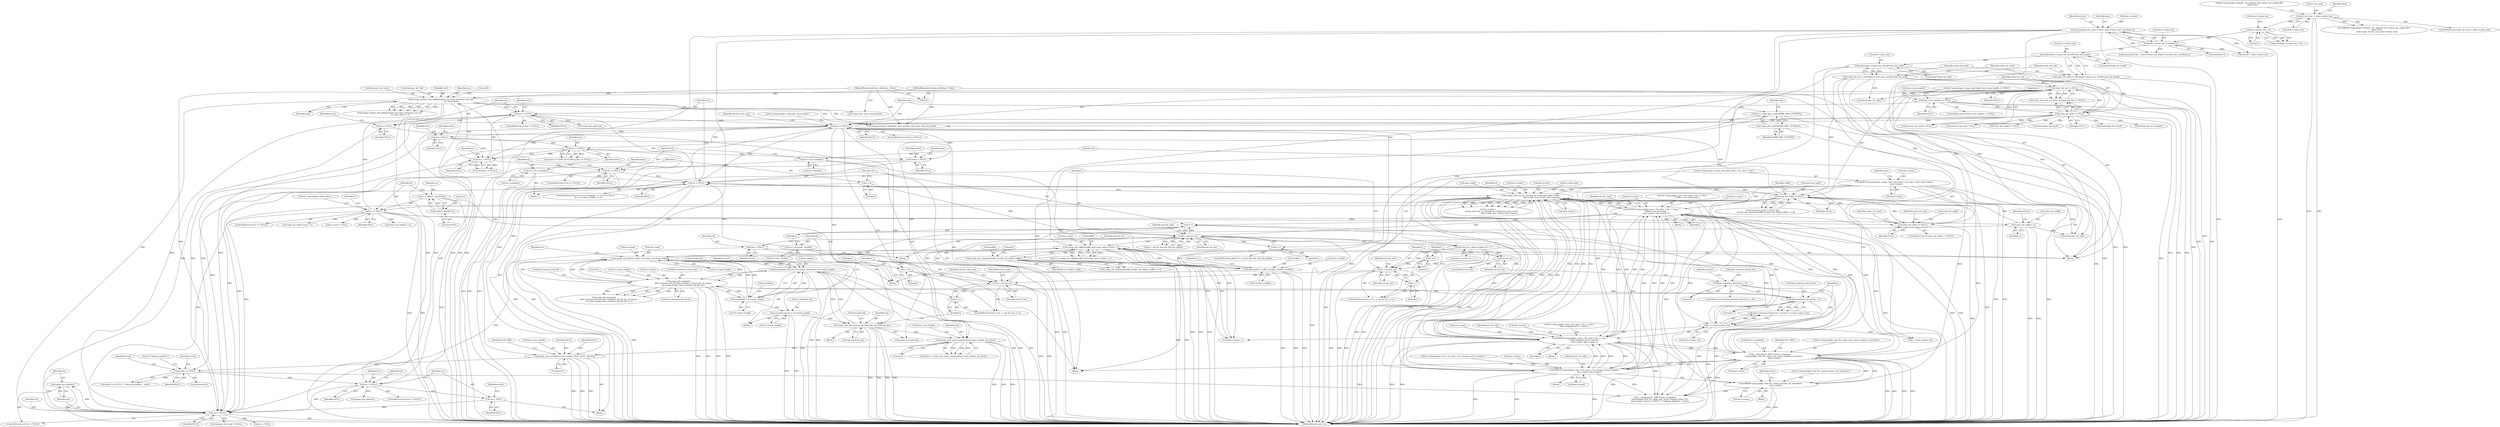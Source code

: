 digraph "0_collectd_d16c24542b2f96a194d43a73c2e5778822b9cb47@API" {
"1000804" [label="(Call,snmp_free_pdu(res))"];
"1000801" [label="(Call,res != NULL)"];
"1000582" [label="(Call,csnmp_instance_list_add(&instance_list_head, &instance_list_tail,\n                                    res, host, data))"];
"1000450" [label="(Call,res != NULL)"];
"1000396" [label="(Call,res == NULL)"];
"1000379" [label="(Call,res = NULL)"];
"1000322" [label="(Call,req == NULL)"];
"1000317" [label="(Call,req = snmp_pdu_create(SNMP_MSG_GETNEXT))"];
"1000319" [label="(Call,snmp_pdu_create(SNMP_MSG_GETNEXT))"];
"1000651" [label="(Call,value_list_tail[i] != NULL)"];
"1000289" [label="(Call,value_list_tail == NULL)"];
"1000275" [label="(Call,value_list_tail = calloc(data->values_len, sizeof(*value_list_tail)))"];
"1000277" [label="(Call,calloc(data->values_len, sizeof(*value_list_tail)))"];
"1000268" [label="(Call,calloc(data->values_len, sizeof(*value_list_head)))"];
"1000219" [label="(Call,data->values_len * sizeof(oid_t))"];
"1000209" [label="(Call,data->values_len > 0)"];
"1000186" [label="(Call,ds->ds_num != data->values_len)"];
"1000286" [label="(Call,value_list_head == NULL)"];
"1000266" [label="(Call,value_list_head = calloc(data->values_len, sizeof(*value_list_head)))"];
"1000156" [label="(Call,host->sess_handle == NULL)"];
"1000762" [label="(Call,value_list_tail[i] = vt)"];
"1000691" [label="(Call,vt == NULL)"];
"1000683" [label="(Call,vt = calloc(1, sizeof(*vt)))"];
"1000685" [label="(Call,calloc(1, sizeof(*vt)))"];
"1000488" [label="(Call,vb != NULL)"];
"1000492" [label="(Call,vb = vb->next_variable)"];
"1000480" [label="(Call,vb = res->variables)"];
"1000469" [label="(Call,vb == NULL)"];
"1000463" [label="(Call,vb = res->variables)"];
"1000744" [label="(Call,value_list_tail[i] == NULL)"];
"1000792" [label="(Call,res != NULL)"];
"1000121" [label="(MethodParameterIn,host_definition_t *host)"];
"1000122" [label="(MethodParameterIn,data_definition_t *data)"];
"1000126" [label="(Call,*res = NULL)"];
"1000434" [label="(Call,res = NULL)"];
"1000429" [label="(Call,res != NULL)"];
"1000423" [label="(Call,errstr == NULL)"];
"1000401" [label="(Call,*errstr = NULL)"];
"1000404" [label="(Call,snmp_sess_error(host->sess_handle, NULL, NULL, &errstr))"];
"1000384" [label="(Call,snmp_sess_synch_response(host->sess_handle, req, &res))"];
"1000354" [label="(Call,snmp_add_null_var(req, oid_list[i].oid, oid_list[i].oid_len))"];
"1000767" [label="(Call,memcpy(oid_list[i].oid, vb->name, sizeof(oid) * vb->name_length))"];
"1000608" [label="(Call,csnmp_oid_init(&vb_name, vb->name, vb->name_length))"];
"1000619" [label="(Call,csnmp_oid_suffix(&suffix, &vb_name, data->values + i))"];
"1000657" [label="(Call,csnmp_oid_compare(&suffix, &value_list_tail[i]->suffix))"];
"1000727" [label="(Call,memcpy(&vt->suffix, &suffix, sizeof(vt->suffix)))"];
"1000214" [label="(Call,memcpy(oid_list, data->values, data->values_len * sizeof(oid_t)))"];
"1000502" [label="(Call,i < oid_list_len)"];
"1000485" [label="(Call,i = 0)"];
"1000497" [label="(Call,i++)"];
"1000668" [label="(Call,DEBUG(\"snmp plugin: host = %s; data = %s; i = %zu; \"\n                \"Suffix is not increasing.\",\n                host->name, data->name, i))"];
"1000453" [label="(Call,c_release(LOG_INFO, &host->complaint,\n              \"snmp plugin: host %s: snmp_sess_synch_response successful.\",\n              host->name))"];
"1000566" [label="(Call,DEBUG(\"snmp plugin: host = %s; data = %s; Instance left its subtree.\",\n                host->name, data->name))"];
"1000706" [label="(Call,csnmp_value_list_to_value(vb, ds->ds[i].type, data->scale,\n                                      data->shift, host->name, data->name))"];
"1000634" [label="(Call,DEBUG(\"snmp plugin: host = %s; data = %s; i = %zu; \"\n                \"Value probably left its subtree.\",\n                host->name, data->name, i))"];
"1000147" [label="(Call,DEBUG(\"snmp plugin: csnmp_read_table (host = %s, data = %s)\", host->name,\n        data->name))"];
"1000522" [label="(Call,i == data->values_len)"];
"1000592" [label="(Call,ERROR(\"snmp plugin: host %s: csnmp_instance_list_add failed.\",\n                host->name))"];
"1000509" [label="(Call,i++)"];
"1000340" [label="(Call,i < oid_list_len)"];
"1000343" [label="(Call,i++)"];
"1000337" [label="(Call,i = 0)"];
"1000256" [label="(Call,i < oid_list_len)"];
"1000259" [label="(Call,i++)"];
"1000253" [label="(Call,i = 0)"];
"1000250" [label="(Call,oid_list_len--)"];
"1000132" [label="(Call,oid_list_len = data->values_len + 1)"];
"1000536" [label="(Call,snmp_oid_ncompare(\n                 data->instance.oid.oid, data->instance.oid.oid_len, vb->name,\n                 vb->name_length, data->instance.oid.oid_len))"];
"1000513" [label="(Call,data->instance.oid.oid_len > 0)"];
"1000226" [label="(Call,data->instance.oid.oid_len > 0)"];
"1000776" [label="(Call,sizeof(oid) * vb->name_length)"];
"1000782" [label="(Call,oid_list[i].oid_len = vb->name_length)"];
"1000797" [label="(Call,res = NULL)"];
"1000481" [label="(Identifier,vb)"];
"1000503" [label="(Identifier,i)"];
"1000783" [label="(Call,oid_list[i].oid_len)"];
"1000451" [label="(Identifier,res)"];
"1000513" [label="(Call,data->instance.oid.oid_len > 0)"];
"1000755" [label="(Call,value_list_tail[i]->next = vt)"];
"1000679" [label="(Identifier,oid_list_todo)"];
"1000805" [label="(Identifier,res)"];
"1000219" [label="(Call,data->values_len * sizeof(oid_t))"];
"1000792" [label="(Call,res != NULL)"];
"1000782" [label="(Call,oid_list[i].oid_len = vb->name_length)"];
"1000195" [label="(Literal,\"snmp plugin: DataSet `%s' requires %zu values, but config talks \"\n          \"about %zu\")"];
"1000870" [label="(Call,sfree(value_list_head))"];
"1000305" [label="(Call,instance_list_tail = NULL)"];
"1000707" [label="(Identifier,vb)"];
"1000721" [label="(Call,host->name)"];
"1000598" [label="(Identifier,status)"];
"1000267" [label="(Identifier,value_list_head)"];
"1000433" [label="(Identifier,res)"];
"1000397" [label="(Identifier,res)"];
"1000278" [label="(Call,data->values_len)"];
"1000603" [label="(Block,)"];
"1000492" [label="(Call,vb = vb->next_variable)"];
"1000389" [label="(Call,&res)"];
"1000565" [label="(Block,)"];
"1000524" [label="(Call,data->values_len)"];
"1000336" [label="(ControlStructure,for (i = 0; i < oid_list_len; i++))"];
"1000354" [label="(Call,snmp_add_null_var(req, oid_list[i].oid, oid_list[i].oid_len))"];
"1000498" [label="(Identifier,i)"];
"1000324" [label="(Identifier,NULL)"];
"1000281" [label="(Call,sizeof(*value_list_tail))"];
"1000187" [label="(Call,ds->ds_num)"];
"1000432" [label="(Call,snmp_free_pdu(res))"];
"1000123" [label="(Block,)"];
"1000315" [label="(Block,)"];
"1000147" [label="(Call,DEBUG(\"snmp plugin: csnmp_read_table (host = %s, data = %s)\", host->name,\n        data->name))"];
"1000715" [label="(Call,data->scale)"];
"1000537" [label="(Call,data->instance.oid.oid)"];
"1000480" [label="(Call,vb = res->variables)"];
"1000478" [label="(ControlStructure,for (vb = res->variables, i = 0; (vb != NULL);\n         vb = vb->next_variable, i++))"];
"1000667" [label="(Block,)"];
"1000214" [label="(Call,memcpy(oid_list, data->values, data->values_len * sizeof(oid_t)))"];
"1000510" [label="(Identifier,i)"];
"1000734" [label="(Call,sizeof(vt->suffix))"];
"1000398" [label="(Identifier,NULL)"];
"1000642" [label="(Identifier,i)"];
"1000220" [label="(Call,data->values_len)"];
"1000636" [label="(Call,host->name)"];
"1000685" [label="(Call,calloc(1, sizeof(*vt)))"];
"1000585" [label="(Call,&instance_list_tail)"];
"1000588" [label="(Identifier,host)"];
"1000449" [label="(Call,assert(res != NULL))"];
"1000861" [label="(Call,sfree(value_list_head[i]))"];
"1000155" [label="(ControlStructure,if (host->sess_handle == NULL))"];
"1000776" [label="(Call,sizeof(oid) * vb->name_length)"];
"1000676" [label="(Identifier,i)"];
"1000591" [label="(Block,)"];
"1000608" [label="(Call,csnmp_oid_init(&vb_name, vb->name, vb->name_length))"];
"1000190" [label="(Call,data->values_len)"];
"1000738" [label="(Call,vt->next = NULL)"];
"1000349" [label="(Identifier,oid_list_todo)"];
"1000322" [label="(Call,req == NULL)"];
"1000658" [label="(Call,&suffix)"];
"1000512" [label="(Call,(data->instance.oid.oid_len > 0) && (i == data->values_len))"];
"1000339" [label="(Literal,0)"];
"1000587" [label="(Identifier,res)"];
"1000567" [label="(Literal,\"snmp plugin: host = %s; data = %s; Instance left its subtree.\")"];
"1000876" [label="(MethodReturn,static int)"];
"1000318" [label="(Identifier,req)"];
"1000236" [label="(Call,oid_list + data->values_len)"];
"1000507" [label="(Identifier,oid_list_todo)"];
"1000657" [label="(Call,csnmp_oid_compare(&suffix, &value_list_tail[i]->suffix))"];
"1000342" [label="(Identifier,oid_list_len)"];
"1000268" [label="(Call,calloc(data->values_len, sizeof(*value_list_head)))"];
"1000252" [label="(ControlStructure,for (i = 0; i < oid_list_len; i++))"];
"1000127" [label="(Identifier,res)"];
"1000460" [label="(Call,host->name)"];
"1000659" [label="(Identifier,suffix)"];
"1000593" [label="(Literal,\"snmp plugin: host %s: csnmp_instance_list_add failed.\")"];
"1000341" [label="(Identifier,i)"];
"1000487" [label="(Literal,0)"];
"1000536" [label="(Call,snmp_oid_ncompare(\n                 data->instance.oid.oid, data->instance.oid.oid_len, vb->name,\n                 vb->name_length, data->instance.oid.oid_len))"];
"1000670" [label="(Call,host->name)"];
"1000770" [label="(Identifier,oid_list)"];
"1000803" [label="(Identifier,NULL)"];
"1000669" [label="(Literal,\"snmp plugin: host = %s; data = %s; i = %zu; \"\n                \"Suffix is not increasing.\")"];
"1000494" [label="(Call,vb->next_variable)"];
"1000256" [label="(Call,i < oid_list_len)"];
"1000149" [label="(Call,host->name)"];
"1000404" [label="(Call,snmp_sess_error(host->sess_handle, NULL, NULL, &errstr))"];
"1000687" [label="(Call,sizeof(*vt))"];
"1000453" [label="(Call,c_release(LOG_INFO, &host->complaint,\n              \"snmp plugin: host %s: snmp_sess_synch_response successful.\",\n              host->name))"];
"1000493" [label="(Identifier,vb)"];
"1000427" [label="(Identifier,errstr)"];
"1000186" [label="(Call,ds->ds_num != data->values_len)"];
"1000847" [label="(Call,value_list_head[i] != NULL)"];
"1000160" [label="(Identifier,NULL)"];
"1000634" [label="(Call,DEBUG(\"snmp plugin: host = %s; data = %s; i = %zu; \"\n                \"Value probably left its subtree.\",\n                host->name, data->name, i))"];
"1000686" [label="(Literal,1)"];
"1000152" [label="(Call,data->name)"];
"1000337" [label="(Call,i = 0)"];
"1000383" [label="(Identifier,status)"];
"1000766" [label="(Identifier,vt)"];
"1000272" [label="(Call,sizeof(*value_list_head))"];
"1000258" [label="(Identifier,oid_list_len)"];
"1000384" [label="(Call,snmp_sess_synch_response(host->sess_handle, req, &res))"];
"1000156" [label="(Call,host->sess_handle == NULL)"];
"1000410" [label="(Call,&errstr)"];
"1000334" [label="(Identifier,oid_list_todo_num)"];
"1000564" [label="(Literal,0)"];
"1000260" [label="(Identifier,i)"];
"1000297" [label="(Call,sfree(value_list_tail))"];
"1000435" [label="(Identifier,res)"];
"1000455" [label="(Call,&host->complaint)"];
"1000401" [label="(Call,*errstr = NULL)"];
"1000285" [label="(Call,(value_list_head == NULL) || (value_list_tail == NULL))"];
"1000226" [label="(Call,data->instance.oid.oid_len > 0)"];
"1000121" [label="(MethodParameterIn,host_definition_t *host)"];
"1000194" [label="(Call,ERROR(\"snmp plugin: DataSet `%s' requires %zu values, but config talks \"\n          \"about %zu\",\n          data->type, ds->ds_num, data->values_len))"];
"1000797" [label="(Call,res = NULL)"];
"1000430" [label="(Identifier,res)"];
"1000215" [label="(Identifier,oid_list)"];
"1000289" [label="(Call,value_list_tail == NULL)"];
"1000470" [label="(Identifier,vb)"];
"1000779" [label="(Call,vb->name_length)"];
"1000590" [label="(Literal,0)"];
"1000684" [label="(Identifier,vt)"];
"1000807" [label="(Identifier,res)"];
"1000471" [label="(Identifier,NULL)"];
"1000412" [label="(Call,c_complain(LOG_ERR, &host->complaint,\n                 \"snmp plugin: host %s: snmp_sess_synch_response failed: %s\",\n                 host->name, (errstr == NULL) ? \"Unknown problem\" : errstr))"];
"1000609" [label="(Call,&vb_name)"];
"1000225" [label="(ControlStructure,if (data->instance.oid.oid_len > 0))"];
"1000485" [label="(Call,i = 0)"];
"1000668" [label="(Call,DEBUG(\"snmp plugin: host = %s; data = %s; i = %zu; \"\n                \"Suffix is not increasing.\",\n                host->name, data->name, i))"];
"1000450" [label="(Call,res != NULL)"];
"1000345" [label="(Block,)"];
"1000422" [label="(Call,(errstr == NULL) ? \"Unknown problem\" : errstr)"];
"1000344" [label="(Identifier,i)"];
"1000253" [label="(Call,i = 0)"];
"1000798" [label="(Identifier,res)"];
"1000872" [label="(Call,sfree(value_list_tail))"];
"1000257" [label="(Identifier,i)"];
"1000388" [label="(Identifier,req)"];
"1000295" [label="(Call,sfree(value_list_head))"];
"1000796" [label="(Identifier,res)"];
"1000708" [label="(Call,ds->ds[i].type)"];
"1000408" [label="(Identifier,NULL)"];
"1000409" [label="(Identifier,NULL)"];
"1000381" [label="(Identifier,NULL)"];
"1000554" [label="(Call,vb->name_length)"];
"1000396" [label="(Call,res == NULL)"];
"1000343" [label="(Call,i++)"];
"1000132" [label="(Call,oid_list_len = data->values_len + 1)"];
"1000521" [label="(Literal,0)"];
"1000288" [label="(Identifier,NULL)"];
"1000633" [label="(Block,)"];
"1000801" [label="(Call,res != NULL)"];
"1000425" [label="(Identifier,NULL)"];
"1000302" [label="(Call,instance_list_head = NULL)"];
"1000320" [label="(Identifier,SNMP_MSG_GETNEXT)"];
"1000581" [label="(Call,csnmp_instance_list_add(&instance_list_head, &instance_list_tail,\n                                    res, host, data) != 0)"];
"1000594" [label="(Call,host->name)"];
"1000551" [label="(Call,vb->name)"];
"1000785" [label="(Identifier,oid_list)"];
"1000277" [label="(Call,calloc(data->values_len, sizeof(*value_list_tail)))"];
"1000157" [label="(Call,host->sess_handle)"];
"1000426" [label="(Literal,\"Unknown problem\")"];
"1000251" [label="(Identifier,oid_list_len)"];
"1000438" [label="(Identifier,errstr)"];
"1000523" [label="(Identifier,i)"];
"1000819" [label="(Call,instance_list_head != NULL)"];
"1000230" [label="(Identifier,data)"];
"1000568" [label="(Call,host->name)"];
"1000660" [label="(Call,&value_list_tail[i]->suffix)"];
"1000806" [label="(Call,res = NULL)"];
"1000617" [label="(Call,ret = csnmp_oid_suffix(&suffix, &vb_name, data->values + i))"];
"1000645" [label="(Identifier,oid_list_todo)"];
"1000276" [label="(Identifier,value_list_tail)"];
"1000227" [label="(Call,data->instance.oid.oid_len)"];
"1000583" [label="(Call,&instance_list_head)"];
"1000313" [label="(Identifier,status)"];
"1000429" [label="(Call,res != NULL)"];
"1000486" [label="(Identifier,i)"];
"1000134" [label="(Call,data->values_len + 1)"];
"1000502" [label="(Call,i < oid_list_len)"];
"1000392" [label="(Call,(status != STAT_SUCCESS) || (res == NULL))"];
"1000209" [label="(Call,data->values_len > 0)"];
"1000767" [label="(Call,memcpy(oid_list[i].oid, vb->name, sizeof(oid) * vb->name_length))"];
"1000368" [label="(Identifier,oid_list_todo_num)"];
"1000323" [label="(Identifier,req)"];
"1000290" [label="(Identifier,value_list_tail)"];
"1000497" [label="(Call,i++)"];
"1000758" [label="(Identifier,value_list_tail)"];
"1000327" [label="(Literal,\"snmp plugin: snmp_pdu_create failed.\")"];
"1000249" [label="(ControlStructure,else)"];
"1000693" [label="(Identifier,NULL)"];
"1000522" [label="(Call,i == data->values_len)"];
"1000436" [label="(Identifier,NULL)"];
"1000250" [label="(Call,oid_list_len--)"];
"1000718" [label="(Call,data->shift)"];
"1000452" [label="(Identifier,NULL)"];
"1000454" [label="(Identifier,LOG_INFO)"];
"1000777" [label="(Call,sizeof(oid))"];
"1000743" [label="(ControlStructure,if (value_list_tail[i] == NULL))"];
"1000403" [label="(Identifier,NULL)"];
"1000773" [label="(Call,vb->name)"];
"1000618" [label="(Identifier,ret)"];
"1000255" [label="(Literal,0)"];
"1000501" [label="(Call,(i < oid_list_len) && !oid_list_todo[i])"];
"1000148" [label="(Literal,\"snmp plugin: csnmp_read_table (host = %s, data = %s)\")"];
"1000788" [label="(Call,vb->name_length)"];
"1000650" [label="(Call,(value_list_tail[i] != NULL) &&\n            (csnmp_oid_compare(&suffix, &value_list_tail[i]->suffix) <= 0))"];
"1000361" [label="(Call,oid_list[i].oid_len)"];
"1000800" [label="(ControlStructure,if (res != NULL))"];
"1000622" [label="(Call,&vb_name)"];
"1000269" [label="(Call,data->values_len)"];
"1000385" [label="(Call,host->sess_handle)"];
"1000673" [label="(Call,data->name)"];
"1000463" [label="(Call,vb = res->variables)"];
"1000802" [label="(Identifier,res)"];
"1000223" [label="(Call,sizeof(oid_t))"];
"1000428" [label="(ControlStructure,if (res != NULL))"];
"1000259" [label="(Call,i++)"];
"1000624" [label="(Call,data->values + i)"];
"1000158" [label="(Identifier,host)"];
"1000210" [label="(Call,data->values_len)"];
"1000434" [label="(Call,res = NULL)"];
"1000235" [label="(Call,memcpy(oid_list + data->values_len, &data->instance.oid, sizeof(oid_t)))"];
"1000614" [label="(Call,vb->name_length)"];
"1000745" [label="(Call,value_list_tail[i])"];
"1000321" [label="(ControlStructure,if (req == NULL))"];
"1000402" [label="(Identifier,errstr)"];
"1000740" [label="(Identifier,vt)"];
"1000399" [label="(Block,)"];
"1000566" [label="(Call,DEBUG(\"snmp plugin: host = %s; data = %s; Instance left its subtree.\",\n                host->name, data->name))"];
"1000459" [label="(Literal,\"snmp plugin: host %s: snmp_sess_synch_response successful.\")"];
"1000571" [label="(Call,data->name)"];
"1000702" [label="(Call,vt->value =\n            csnmp_value_list_to_value(vb, ds->ds[i].type, data->scale,\n                                      data->shift, host->name, data->name))"];
"1000535" [label="(Call,snmp_oid_ncompare(\n                 data->instance.oid.oid, data->instance.oid.oid_len, vb->name,\n                 vb->name_length, data->instance.oid.oid_len) != 0)"];
"1000373" [label="(Call,snmp_free_pdu(req))"];
"1000751" [label="(Identifier,value_list_head)"];
"1000286" [label="(Call,value_list_head == NULL)"];
"1000319" [label="(Call,snmp_pdu_create(SNMP_MSG_GETNEXT))"];
"1000744" [label="(Call,value_list_tail[i] == NULL)"];
"1000589" [label="(Identifier,data)"];
"1000423" [label="(Call,errstr == NULL)"];
"1000424" [label="(Identifier,errstr)"];
"1000727" [label="(Call,memcpy(&vt->suffix, &suffix, sizeof(vt->suffix)))"];
"1000544" [label="(Call,data->instance.oid.oid_len)"];
"1000557" [label="(Call,data->instance.oid.oid_len)"];
"1000468" [label="(ControlStructure,if (vb == NULL))"];
"1000406" [label="(Identifier,host)"];
"1000211" [label="(Identifier,data)"];
"1000437" [label="(Call,sfree(errstr))"];
"1000620" [label="(Call,&suffix)"];
"1000655" [label="(Identifier,NULL)"];
"1000732" [label="(Call,&suffix)"];
"1000263" [label="(Identifier,oid_list_todo)"];
"1000216" [label="(Call,data->values)"];
"1000749" [label="(Call,value_list_head[i] = vt)"];
"1000163" [label="(Literal,\"snmp plugin: csnmp_read_table: host->sess_handle == NULL\")"];
"1000413" [label="(Identifier,LOG_ERR)"];
"1000491" [label="(Block,)"];
"1000275" [label="(Call,value_list_tail = calloc(data->values_len, sizeof(*value_list_tail)))"];
"1000266" [label="(Call,value_list_head = calloc(data->values_len, sizeof(*value_list_head)))"];
"1000692" [label="(Identifier,vt)"];
"1000317" [label="(Call,req = snmp_pdu_create(SNMP_MSG_GETNEXT))"];
"1000696" [label="(Literal,\"snmp plugin: calloc failed.\")"];
"1000706" [label="(Call,csnmp_value_list_to_value(vb, ds->ds[i].type, data->scale,\n                                      data->shift, host->name, data->name))"];
"1000794" [label="(Identifier,NULL)"];
"1000291" [label="(Identifier,NULL)"];
"1000128" [label="(Identifier,NULL)"];
"1000474" [label="(Identifier,status)"];
"1000728" [label="(Call,&vt->suffix)"];
"1000592" [label="(Call,ERROR(\"snmp plugin: host %s: csnmp_instance_list_add failed.\",\n                host->name))"];
"1000133" [label="(Identifier,oid_list_len)"];
"1000379" [label="(Call,res = NULL)"];
"1000126" [label="(Call,*res = NULL)"];
"1000804" [label="(Call,snmp_free_pdu(res))"];
"1000208" [label="(Call,assert(data->values_len > 0))"];
"1000382" [label="(Call,status = snmp_sess_synch_response(host->sess_handle, req, &res))"];
"1000500" [label="(ControlStructure,while ((i < oid_list_len) && !oid_list_todo[i]))"];
"1000340" [label="(Call,i < oid_list_len)"];
"1000582" [label="(Call,csnmp_instance_list_add(&instance_list_head, &instance_list_tail,\n                                    res, host, data))"];
"1000690" [label="(ControlStructure,if (vt == NULL))"];
"1000704" [label="(Identifier,vt)"];
"1000338" [label="(Identifier,i)"];
"1000762" [label="(Call,value_list_tail[i] = vt)"];
"1000763" [label="(Call,value_list_tail[i])"];
"1000619" [label="(Call,csnmp_oid_suffix(&suffix, &vb_name, data->values + i))"];
"1000639" [label="(Call,data->name)"];
"1000465" [label="(Call,res->variables)"];
"1000254" [label="(Identifier,i)"];
"1000514" [label="(Call,data->instance.oid.oid_len)"];
"1000799" [label="(Identifier,NULL)"];
"1000355" [label="(Identifier,req)"];
"1000380" [label="(Identifier,res)"];
"1000234" [label="(Literal,0)"];
"1000490" [label="(Identifier,NULL)"];
"1000793" [label="(Identifier,res)"];
"1000287" [label="(Identifier,value_list_head)"];
"1000748" [label="(Identifier,NULL)"];
"1000509" [label="(Call,i++)"];
"1000683" [label="(Call,vt = calloc(1, sizeof(*vt)))"];
"1000213" [label="(Literal,0)"];
"1000237" [label="(Identifier,oid_list)"];
"1000666" [label="(Literal,0)"];
"1000431" [label="(Identifier,NULL)"];
"1000439" [label="(Call,csnmp_host_close_session(host))"];
"1000691" [label="(Call,vt == NULL)"];
"1000168" [label="(Identifier,ds)"];
"1000489" [label="(Identifier,vb)"];
"1000185" [label="(ControlStructure,if (ds->ds_num != data->values_len))"];
"1000482" [label="(Call,res->variables)"];
"1000768" [label="(Call,oid_list[i].oid)"];
"1000795" [label="(Call,snmp_free_pdu(res))"];
"1000405" [label="(Call,host->sess_handle)"];
"1000652" [label="(Call,value_list_tail[i])"];
"1000504" [label="(Identifier,oid_list_len)"];
"1000122" [label="(MethodParameterIn,data_definition_t *data)"];
"1000791" [label="(ControlStructure,if (res != NULL))"];
"1000469" [label="(Call,vb == NULL)"];
"1000479" [label="(Block,)"];
"1000499" [label="(Block,)"];
"1000611" [label="(Call,vb->name)"];
"1000656" [label="(Call,csnmp_oid_compare(&suffix, &value_list_tail[i]->suffix) <= 0)"];
"1000576" [label="(Identifier,oid_list_todo)"];
"1000635" [label="(Literal,\"snmp plugin: host = %s; data = %s; i = %zu; \"\n                \"Value probably left its subtree.\")"];
"1000464" [label="(Identifier,vb)"];
"1000488" [label="(Call,vb != NULL)"];
"1000356" [label="(Call,oid_list[i].oid)"];
"1000724" [label="(Call,data->name)"];
"1000813" [label="(Call,csnmp_dispatch_table(host, data, instance_list_head, value_list_head))"];
"1000838" [label="(Call,i < data->values_len)"];
"1000651" [label="(Call,value_list_tail[i] != NULL)"];
"1000804" -> "1000800"  [label="AST: "];
"1000804" -> "1000805"  [label="CFG: "];
"1000805" -> "1000804"  [label="AST: "];
"1000807" -> "1000804"  [label="CFG: "];
"1000804" -> "1000876"  [label="DDG: "];
"1000801" -> "1000804"  [label="DDG: "];
"1000801" -> "1000800"  [label="AST: "];
"1000801" -> "1000803"  [label="CFG: "];
"1000802" -> "1000801"  [label="AST: "];
"1000803" -> "1000801"  [label="AST: "];
"1000805" -> "1000801"  [label="CFG: "];
"1000807" -> "1000801"  [label="CFG: "];
"1000801" -> "1000876"  [label="DDG: "];
"1000582" -> "1000801"  [label="DDG: "];
"1000126" -> "1000801"  [label="DDG: "];
"1000434" -> "1000801"  [label="DDG: "];
"1000797" -> "1000801"  [label="DDG: "];
"1000450" -> "1000801"  [label="DDG: "];
"1000691" -> "1000801"  [label="DDG: "];
"1000322" -> "1000801"  [label="DDG: "];
"1000488" -> "1000801"  [label="DDG: "];
"1000469" -> "1000801"  [label="DDG: "];
"1000651" -> "1000801"  [label="DDG: "];
"1000289" -> "1000801"  [label="DDG: "];
"1000286" -> "1000801"  [label="DDG: "];
"1000792" -> "1000801"  [label="DDG: "];
"1000429" -> "1000801"  [label="DDG: "];
"1000801" -> "1000806"  [label="DDG: "];
"1000801" -> "1000819"  [label="DDG: "];
"1000582" -> "1000581"  [label="AST: "];
"1000582" -> "1000589"  [label="CFG: "];
"1000583" -> "1000582"  [label="AST: "];
"1000585" -> "1000582"  [label="AST: "];
"1000587" -> "1000582"  [label="AST: "];
"1000588" -> "1000582"  [label="AST: "];
"1000589" -> "1000582"  [label="AST: "];
"1000590" -> "1000582"  [label="CFG: "];
"1000582" -> "1000876"  [label="DDG: "];
"1000582" -> "1000876"  [label="DDG: "];
"1000582" -> "1000876"  [label="DDG: "];
"1000582" -> "1000876"  [label="DDG: "];
"1000582" -> "1000439"  [label="DDG: "];
"1000582" -> "1000581"  [label="DDG: "];
"1000582" -> "1000581"  [label="DDG: "];
"1000582" -> "1000581"  [label="DDG: "];
"1000582" -> "1000581"  [label="DDG: "];
"1000582" -> "1000581"  [label="DDG: "];
"1000450" -> "1000582"  [label="DDG: "];
"1000121" -> "1000582"  [label="DDG: "];
"1000122" -> "1000582"  [label="DDG: "];
"1000582" -> "1000792"  [label="DDG: "];
"1000582" -> "1000813"  [label="DDG: "];
"1000582" -> "1000813"  [label="DDG: "];
"1000450" -> "1000449"  [label="AST: "];
"1000450" -> "1000452"  [label="CFG: "];
"1000451" -> "1000450"  [label="AST: "];
"1000452" -> "1000450"  [label="AST: "];
"1000449" -> "1000450"  [label="CFG: "];
"1000450" -> "1000449"  [label="DDG: "];
"1000450" -> "1000449"  [label="DDG: "];
"1000396" -> "1000450"  [label="DDG: "];
"1000396" -> "1000450"  [label="DDG: "];
"1000379" -> "1000450"  [label="DDG: "];
"1000322" -> "1000450"  [label="DDG: "];
"1000450" -> "1000469"  [label="DDG: "];
"1000450" -> "1000792"  [label="DDG: "];
"1000396" -> "1000392"  [label="AST: "];
"1000396" -> "1000398"  [label="CFG: "];
"1000397" -> "1000396"  [label="AST: "];
"1000398" -> "1000396"  [label="AST: "];
"1000392" -> "1000396"  [label="CFG: "];
"1000396" -> "1000392"  [label="DDG: "];
"1000396" -> "1000392"  [label="DDG: "];
"1000379" -> "1000396"  [label="DDG: "];
"1000322" -> "1000396"  [label="DDG: "];
"1000396" -> "1000401"  [label="DDG: "];
"1000396" -> "1000404"  [label="DDG: "];
"1000396" -> "1000429"  [label="DDG: "];
"1000379" -> "1000315"  [label="AST: "];
"1000379" -> "1000381"  [label="CFG: "];
"1000380" -> "1000379"  [label="AST: "];
"1000381" -> "1000379"  [label="AST: "];
"1000383" -> "1000379"  [label="CFG: "];
"1000322" -> "1000379"  [label="DDG: "];
"1000379" -> "1000429"  [label="DDG: "];
"1000322" -> "1000321"  [label="AST: "];
"1000322" -> "1000324"  [label="CFG: "];
"1000323" -> "1000322"  [label="AST: "];
"1000324" -> "1000322"  [label="AST: "];
"1000327" -> "1000322"  [label="CFG: "];
"1000334" -> "1000322"  [label="CFG: "];
"1000322" -> "1000876"  [label="DDG: "];
"1000322" -> "1000876"  [label="DDG: "];
"1000317" -> "1000322"  [label="DDG: "];
"1000651" -> "1000322"  [label="DDG: "];
"1000488" -> "1000322"  [label="DDG: "];
"1000289" -> "1000322"  [label="DDG: "];
"1000286" -> "1000322"  [label="DDG: "];
"1000792" -> "1000322"  [label="DDG: "];
"1000322" -> "1000354"  [label="DDG: "];
"1000322" -> "1000373"  [label="DDG: "];
"1000322" -> "1000384"  [label="DDG: "];
"1000322" -> "1000401"  [label="DDG: "];
"1000322" -> "1000404"  [label="DDG: "];
"1000317" -> "1000315"  [label="AST: "];
"1000317" -> "1000319"  [label="CFG: "];
"1000318" -> "1000317"  [label="AST: "];
"1000319" -> "1000317"  [label="AST: "];
"1000323" -> "1000317"  [label="CFG: "];
"1000317" -> "1000876"  [label="DDG: "];
"1000319" -> "1000317"  [label="DDG: "];
"1000319" -> "1000320"  [label="CFG: "];
"1000320" -> "1000319"  [label="AST: "];
"1000319" -> "1000876"  [label="DDG: "];
"1000651" -> "1000650"  [label="AST: "];
"1000651" -> "1000655"  [label="CFG: "];
"1000652" -> "1000651"  [label="AST: "];
"1000655" -> "1000651"  [label="AST: "];
"1000659" -> "1000651"  [label="CFG: "];
"1000650" -> "1000651"  [label="CFG: "];
"1000651" -> "1000876"  [label="DDG: "];
"1000651" -> "1000488"  [label="DDG: "];
"1000651" -> "1000650"  [label="DDG: "];
"1000651" -> "1000650"  [label="DDG: "];
"1000289" -> "1000651"  [label="DDG: "];
"1000275" -> "1000651"  [label="DDG: "];
"1000762" -> "1000651"  [label="DDG: "];
"1000488" -> "1000651"  [label="DDG: "];
"1000651" -> "1000691"  [label="DDG: "];
"1000651" -> "1000744"  [label="DDG: "];
"1000651" -> "1000872"  [label="DDG: "];
"1000289" -> "1000285"  [label="AST: "];
"1000289" -> "1000291"  [label="CFG: "];
"1000290" -> "1000289"  [label="AST: "];
"1000291" -> "1000289"  [label="AST: "];
"1000285" -> "1000289"  [label="CFG: "];
"1000289" -> "1000876"  [label="DDG: "];
"1000289" -> "1000285"  [label="DDG: "];
"1000289" -> "1000285"  [label="DDG: "];
"1000275" -> "1000289"  [label="DDG: "];
"1000286" -> "1000289"  [label="DDG: "];
"1000289" -> "1000297"  [label="DDG: "];
"1000289" -> "1000302"  [label="DDG: "];
"1000289" -> "1000305"  [label="DDG: "];
"1000289" -> "1000744"  [label="DDG: "];
"1000289" -> "1000872"  [label="DDG: "];
"1000275" -> "1000123"  [label="AST: "];
"1000275" -> "1000277"  [label="CFG: "];
"1000276" -> "1000275"  [label="AST: "];
"1000277" -> "1000275"  [label="AST: "];
"1000287" -> "1000275"  [label="CFG: "];
"1000275" -> "1000876"  [label="DDG: "];
"1000277" -> "1000275"  [label="DDG: "];
"1000275" -> "1000297"  [label="DDG: "];
"1000275" -> "1000744"  [label="DDG: "];
"1000275" -> "1000872"  [label="DDG: "];
"1000277" -> "1000281"  [label="CFG: "];
"1000278" -> "1000277"  [label="AST: "];
"1000281" -> "1000277"  [label="AST: "];
"1000277" -> "1000876"  [label="DDG: "];
"1000268" -> "1000277"  [label="DDG: "];
"1000277" -> "1000522"  [label="DDG: "];
"1000277" -> "1000838"  [label="DDG: "];
"1000268" -> "1000266"  [label="AST: "];
"1000268" -> "1000272"  [label="CFG: "];
"1000269" -> "1000268"  [label="AST: "];
"1000272" -> "1000268"  [label="AST: "];
"1000266" -> "1000268"  [label="CFG: "];
"1000268" -> "1000266"  [label="DDG: "];
"1000219" -> "1000268"  [label="DDG: "];
"1000219" -> "1000214"  [label="AST: "];
"1000219" -> "1000223"  [label="CFG: "];
"1000220" -> "1000219"  [label="AST: "];
"1000223" -> "1000219"  [label="AST: "];
"1000214" -> "1000219"  [label="CFG: "];
"1000219" -> "1000214"  [label="DDG: "];
"1000209" -> "1000219"  [label="DDG: "];
"1000219" -> "1000235"  [label="DDG: "];
"1000219" -> "1000236"  [label="DDG: "];
"1000209" -> "1000208"  [label="AST: "];
"1000209" -> "1000213"  [label="CFG: "];
"1000210" -> "1000209"  [label="AST: "];
"1000213" -> "1000209"  [label="AST: "];
"1000208" -> "1000209"  [label="CFG: "];
"1000209" -> "1000208"  [label="DDG: "];
"1000209" -> "1000208"  [label="DDG: "];
"1000186" -> "1000209"  [label="DDG: "];
"1000186" -> "1000185"  [label="AST: "];
"1000186" -> "1000190"  [label="CFG: "];
"1000187" -> "1000186"  [label="AST: "];
"1000190" -> "1000186"  [label="AST: "];
"1000195" -> "1000186"  [label="CFG: "];
"1000211" -> "1000186"  [label="CFG: "];
"1000186" -> "1000876"  [label="DDG: "];
"1000186" -> "1000876"  [label="DDG: "];
"1000186" -> "1000194"  [label="DDG: "];
"1000186" -> "1000194"  [label="DDG: "];
"1000286" -> "1000285"  [label="AST: "];
"1000286" -> "1000288"  [label="CFG: "];
"1000287" -> "1000286"  [label="AST: "];
"1000288" -> "1000286"  [label="AST: "];
"1000290" -> "1000286"  [label="CFG: "];
"1000285" -> "1000286"  [label="CFG: "];
"1000286" -> "1000876"  [label="DDG: "];
"1000286" -> "1000285"  [label="DDG: "];
"1000286" -> "1000285"  [label="DDG: "];
"1000266" -> "1000286"  [label="DDG: "];
"1000156" -> "1000286"  [label="DDG: "];
"1000286" -> "1000295"  [label="DDG: "];
"1000286" -> "1000302"  [label="DDG: "];
"1000286" -> "1000305"  [label="DDG: "];
"1000286" -> "1000813"  [label="DDG: "];
"1000286" -> "1000847"  [label="DDG: "];
"1000286" -> "1000861"  [label="DDG: "];
"1000286" -> "1000870"  [label="DDG: "];
"1000266" -> "1000123"  [label="AST: "];
"1000267" -> "1000266"  [label="AST: "];
"1000276" -> "1000266"  [label="CFG: "];
"1000266" -> "1000876"  [label="DDG: "];
"1000156" -> "1000155"  [label="AST: "];
"1000156" -> "1000160"  [label="CFG: "];
"1000157" -> "1000156"  [label="AST: "];
"1000160" -> "1000156"  [label="AST: "];
"1000163" -> "1000156"  [label="CFG: "];
"1000168" -> "1000156"  [label="CFG: "];
"1000156" -> "1000876"  [label="DDG: "];
"1000156" -> "1000876"  [label="DDG: "];
"1000156" -> "1000876"  [label="DDG: "];
"1000156" -> "1000384"  [label="DDG: "];
"1000762" -> "1000603"  [label="AST: "];
"1000762" -> "1000766"  [label="CFG: "];
"1000763" -> "1000762"  [label="AST: "];
"1000766" -> "1000762"  [label="AST: "];
"1000770" -> "1000762"  [label="CFG: "];
"1000762" -> "1000876"  [label="DDG: "];
"1000762" -> "1000876"  [label="DDG: "];
"1000691" -> "1000762"  [label="DDG: "];
"1000762" -> "1000872"  [label="DDG: "];
"1000691" -> "1000690"  [label="AST: "];
"1000691" -> "1000693"  [label="CFG: "];
"1000692" -> "1000691"  [label="AST: "];
"1000693" -> "1000691"  [label="AST: "];
"1000696" -> "1000691"  [label="CFG: "];
"1000704" -> "1000691"  [label="CFG: "];
"1000691" -> "1000876"  [label="DDG: "];
"1000691" -> "1000876"  [label="DDG: "];
"1000683" -> "1000691"  [label="DDG: "];
"1000691" -> "1000738"  [label="DDG: "];
"1000691" -> "1000744"  [label="DDG: "];
"1000691" -> "1000749"  [label="DDG: "];
"1000691" -> "1000755"  [label="DDG: "];
"1000691" -> "1000792"  [label="DDG: "];
"1000683" -> "1000603"  [label="AST: "];
"1000683" -> "1000685"  [label="CFG: "];
"1000684" -> "1000683"  [label="AST: "];
"1000685" -> "1000683"  [label="AST: "];
"1000692" -> "1000683"  [label="CFG: "];
"1000683" -> "1000876"  [label="DDG: "];
"1000685" -> "1000683"  [label="DDG: "];
"1000685" -> "1000687"  [label="CFG: "];
"1000686" -> "1000685"  [label="AST: "];
"1000687" -> "1000685"  [label="AST: "];
"1000488" -> "1000478"  [label="AST: "];
"1000488" -> "1000490"  [label="CFG: "];
"1000489" -> "1000488"  [label="AST: "];
"1000490" -> "1000488"  [label="AST: "];
"1000503" -> "1000488"  [label="CFG: "];
"1000793" -> "1000488"  [label="CFG: "];
"1000488" -> "1000876"  [label="DDG: "];
"1000488" -> "1000876"  [label="DDG: "];
"1000492" -> "1000488"  [label="DDG: "];
"1000480" -> "1000488"  [label="DDG: "];
"1000469" -> "1000488"  [label="DDG: "];
"1000744" -> "1000488"  [label="DDG: "];
"1000488" -> "1000706"  [label="DDG: "];
"1000488" -> "1000792"  [label="DDG: "];
"1000492" -> "1000491"  [label="AST: "];
"1000492" -> "1000494"  [label="CFG: "];
"1000493" -> "1000492"  [label="AST: "];
"1000494" -> "1000492"  [label="AST: "];
"1000498" -> "1000492"  [label="CFG: "];
"1000492" -> "1000876"  [label="DDG: "];
"1000480" -> "1000479"  [label="AST: "];
"1000480" -> "1000482"  [label="CFG: "];
"1000481" -> "1000480"  [label="AST: "];
"1000482" -> "1000480"  [label="AST: "];
"1000486" -> "1000480"  [label="CFG: "];
"1000480" -> "1000876"  [label="DDG: "];
"1000469" -> "1000468"  [label="AST: "];
"1000469" -> "1000471"  [label="CFG: "];
"1000470" -> "1000469"  [label="AST: "];
"1000471" -> "1000469"  [label="AST: "];
"1000474" -> "1000469"  [label="CFG: "];
"1000481" -> "1000469"  [label="CFG: "];
"1000469" -> "1000876"  [label="DDG: "];
"1000469" -> "1000876"  [label="DDG: "];
"1000463" -> "1000469"  [label="DDG: "];
"1000463" -> "1000315"  [label="AST: "];
"1000463" -> "1000465"  [label="CFG: "];
"1000464" -> "1000463"  [label="AST: "];
"1000465" -> "1000463"  [label="AST: "];
"1000470" -> "1000463"  [label="CFG: "];
"1000463" -> "1000876"  [label="DDG: "];
"1000744" -> "1000743"  [label="AST: "];
"1000744" -> "1000748"  [label="CFG: "];
"1000745" -> "1000744"  [label="AST: "];
"1000748" -> "1000744"  [label="AST: "];
"1000751" -> "1000744"  [label="CFG: "];
"1000758" -> "1000744"  [label="CFG: "];
"1000744" -> "1000876"  [label="DDG: "];
"1000792" -> "1000791"  [label="AST: "];
"1000792" -> "1000794"  [label="CFG: "];
"1000793" -> "1000792"  [label="AST: "];
"1000794" -> "1000792"  [label="AST: "];
"1000796" -> "1000792"  [label="CFG: "];
"1000798" -> "1000792"  [label="CFG: "];
"1000792" -> "1000795"  [label="DDG: "];
"1000792" -> "1000797"  [label="DDG: "];
"1000121" -> "1000120"  [label="AST: "];
"1000121" -> "1000876"  [label="DDG: "];
"1000121" -> "1000439"  [label="DDG: "];
"1000121" -> "1000813"  [label="DDG: "];
"1000122" -> "1000120"  [label="AST: "];
"1000122" -> "1000876"  [label="DDG: "];
"1000122" -> "1000813"  [label="DDG: "];
"1000126" -> "1000123"  [label="AST: "];
"1000126" -> "1000128"  [label="CFG: "];
"1000127" -> "1000126"  [label="AST: "];
"1000128" -> "1000126"  [label="AST: "];
"1000133" -> "1000126"  [label="CFG: "];
"1000126" -> "1000876"  [label="DDG: "];
"1000434" -> "1000399"  [label="AST: "];
"1000434" -> "1000436"  [label="CFG: "];
"1000435" -> "1000434"  [label="AST: "];
"1000436" -> "1000434"  [label="AST: "];
"1000438" -> "1000434"  [label="CFG: "];
"1000429" -> "1000434"  [label="DDG: "];
"1000429" -> "1000428"  [label="AST: "];
"1000429" -> "1000431"  [label="CFG: "];
"1000430" -> "1000429"  [label="AST: "];
"1000431" -> "1000429"  [label="AST: "];
"1000433" -> "1000429"  [label="CFG: "];
"1000435" -> "1000429"  [label="CFG: "];
"1000423" -> "1000429"  [label="DDG: "];
"1000429" -> "1000432"  [label="DDG: "];
"1000423" -> "1000422"  [label="AST: "];
"1000423" -> "1000425"  [label="CFG: "];
"1000424" -> "1000423"  [label="AST: "];
"1000425" -> "1000423"  [label="AST: "];
"1000426" -> "1000423"  [label="CFG: "];
"1000427" -> "1000423"  [label="CFG: "];
"1000423" -> "1000412"  [label="DDG: "];
"1000401" -> "1000423"  [label="DDG: "];
"1000404" -> "1000423"  [label="DDG: "];
"1000423" -> "1000422"  [label="DDG: "];
"1000423" -> "1000437"  [label="DDG: "];
"1000401" -> "1000399"  [label="AST: "];
"1000401" -> "1000403"  [label="CFG: "];
"1000402" -> "1000401"  [label="AST: "];
"1000403" -> "1000401"  [label="AST: "];
"1000406" -> "1000401"  [label="CFG: "];
"1000404" -> "1000399"  [label="AST: "];
"1000404" -> "1000410"  [label="CFG: "];
"1000405" -> "1000404"  [label="AST: "];
"1000408" -> "1000404"  [label="AST: "];
"1000409" -> "1000404"  [label="AST: "];
"1000410" -> "1000404"  [label="AST: "];
"1000413" -> "1000404"  [label="CFG: "];
"1000404" -> "1000876"  [label="DDG: "];
"1000404" -> "1000876"  [label="DDG: "];
"1000404" -> "1000876"  [label="DDG: "];
"1000384" -> "1000404"  [label="DDG: "];
"1000384" -> "1000382"  [label="AST: "];
"1000384" -> "1000389"  [label="CFG: "];
"1000385" -> "1000384"  [label="AST: "];
"1000388" -> "1000384"  [label="AST: "];
"1000389" -> "1000384"  [label="AST: "];
"1000382" -> "1000384"  [label="CFG: "];
"1000384" -> "1000876"  [label="DDG: "];
"1000384" -> "1000876"  [label="DDG: "];
"1000384" -> "1000876"  [label="DDG: "];
"1000384" -> "1000382"  [label="DDG: "];
"1000384" -> "1000382"  [label="DDG: "];
"1000384" -> "1000382"  [label="DDG: "];
"1000354" -> "1000384"  [label="DDG: "];
"1000354" -> "1000345"  [label="AST: "];
"1000354" -> "1000361"  [label="CFG: "];
"1000355" -> "1000354"  [label="AST: "];
"1000356" -> "1000354"  [label="AST: "];
"1000361" -> "1000354"  [label="AST: "];
"1000344" -> "1000354"  [label="CFG: "];
"1000354" -> "1000876"  [label="DDG: "];
"1000354" -> "1000876"  [label="DDG: "];
"1000354" -> "1000876"  [label="DDG: "];
"1000354" -> "1000876"  [label="DDG: "];
"1000767" -> "1000354"  [label="DDG: "];
"1000782" -> "1000354"  [label="DDG: "];
"1000354" -> "1000373"  [label="DDG: "];
"1000354" -> "1000767"  [label="DDG: "];
"1000767" -> "1000499"  [label="AST: "];
"1000767" -> "1000776"  [label="CFG: "];
"1000768" -> "1000767"  [label="AST: "];
"1000773" -> "1000767"  [label="AST: "];
"1000776" -> "1000767"  [label="AST: "];
"1000785" -> "1000767"  [label="CFG: "];
"1000767" -> "1000876"  [label="DDG: "];
"1000767" -> "1000876"  [label="DDG: "];
"1000767" -> "1000876"  [label="DDG: "];
"1000767" -> "1000876"  [label="DDG: "];
"1000767" -> "1000536"  [label="DDG: "];
"1000767" -> "1000608"  [label="DDG: "];
"1000608" -> "1000767"  [label="DDG: "];
"1000536" -> "1000767"  [label="DDG: "];
"1000776" -> "1000767"  [label="DDG: "];
"1000608" -> "1000603"  [label="AST: "];
"1000608" -> "1000614"  [label="CFG: "];
"1000609" -> "1000608"  [label="AST: "];
"1000611" -> "1000608"  [label="AST: "];
"1000614" -> "1000608"  [label="AST: "];
"1000618" -> "1000608"  [label="CFG: "];
"1000608" -> "1000876"  [label="DDG: "];
"1000608" -> "1000876"  [label="DDG: "];
"1000608" -> "1000876"  [label="DDG: "];
"1000608" -> "1000536"  [label="DDG: "];
"1000608" -> "1000536"  [label="DDG: "];
"1000619" -> "1000608"  [label="DDG: "];
"1000536" -> "1000608"  [label="DDG: "];
"1000536" -> "1000608"  [label="DDG: "];
"1000776" -> "1000608"  [label="DDG: "];
"1000608" -> "1000619"  [label="DDG: "];
"1000608" -> "1000776"  [label="DDG: "];
"1000619" -> "1000617"  [label="AST: "];
"1000619" -> "1000624"  [label="CFG: "];
"1000620" -> "1000619"  [label="AST: "];
"1000622" -> "1000619"  [label="AST: "];
"1000624" -> "1000619"  [label="AST: "];
"1000617" -> "1000619"  [label="CFG: "];
"1000619" -> "1000876"  [label="DDG: "];
"1000619" -> "1000876"  [label="DDG: "];
"1000619" -> "1000876"  [label="DDG: "];
"1000619" -> "1000617"  [label="DDG: "];
"1000619" -> "1000617"  [label="DDG: "];
"1000619" -> "1000617"  [label="DDG: "];
"1000657" -> "1000619"  [label="DDG: "];
"1000727" -> "1000619"  [label="DDG: "];
"1000214" -> "1000619"  [label="DDG: "];
"1000502" -> "1000619"  [label="DDG: "];
"1000522" -> "1000619"  [label="DDG: "];
"1000619" -> "1000657"  [label="DDG: "];
"1000619" -> "1000727"  [label="DDG: "];
"1000657" -> "1000656"  [label="AST: "];
"1000657" -> "1000660"  [label="CFG: "];
"1000658" -> "1000657"  [label="AST: "];
"1000660" -> "1000657"  [label="AST: "];
"1000666" -> "1000657"  [label="CFG: "];
"1000657" -> "1000876"  [label="DDG: "];
"1000657" -> "1000876"  [label="DDG: "];
"1000657" -> "1000656"  [label="DDG: "];
"1000657" -> "1000656"  [label="DDG: "];
"1000657" -> "1000727"  [label="DDG: "];
"1000727" -> "1000603"  [label="AST: "];
"1000727" -> "1000734"  [label="CFG: "];
"1000728" -> "1000727"  [label="AST: "];
"1000732" -> "1000727"  [label="AST: "];
"1000734" -> "1000727"  [label="AST: "];
"1000740" -> "1000727"  [label="CFG: "];
"1000727" -> "1000876"  [label="DDG: "];
"1000727" -> "1000876"  [label="DDG: "];
"1000727" -> "1000876"  [label="DDG: "];
"1000214" -> "1000123"  [label="AST: "];
"1000215" -> "1000214"  [label="AST: "];
"1000216" -> "1000214"  [label="AST: "];
"1000230" -> "1000214"  [label="CFG: "];
"1000214" -> "1000876"  [label="DDG: "];
"1000214" -> "1000876"  [label="DDG: "];
"1000214" -> "1000876"  [label="DDG: "];
"1000214" -> "1000876"  [label="DDG: "];
"1000214" -> "1000235"  [label="DDG: "];
"1000214" -> "1000236"  [label="DDG: "];
"1000214" -> "1000624"  [label="DDG: "];
"1000502" -> "1000501"  [label="AST: "];
"1000502" -> "1000504"  [label="CFG: "];
"1000503" -> "1000502"  [label="AST: "];
"1000504" -> "1000502"  [label="AST: "];
"1000507" -> "1000502"  [label="CFG: "];
"1000501" -> "1000502"  [label="CFG: "];
"1000502" -> "1000876"  [label="DDG: "];
"1000502" -> "1000340"  [label="DDG: "];
"1000502" -> "1000497"  [label="DDG: "];
"1000502" -> "1000501"  [label="DDG: "];
"1000502" -> "1000501"  [label="DDG: "];
"1000485" -> "1000502"  [label="DDG: "];
"1000497" -> "1000502"  [label="DDG: "];
"1000509" -> "1000502"  [label="DDG: "];
"1000340" -> "1000502"  [label="DDG: "];
"1000502" -> "1000509"  [label="DDG: "];
"1000502" -> "1000522"  [label="DDG: "];
"1000502" -> "1000624"  [label="DDG: "];
"1000502" -> "1000634"  [label="DDG: "];
"1000502" -> "1000668"  [label="DDG: "];
"1000485" -> "1000479"  [label="AST: "];
"1000485" -> "1000487"  [label="CFG: "];
"1000486" -> "1000485"  [label="AST: "];
"1000487" -> "1000485"  [label="AST: "];
"1000489" -> "1000485"  [label="CFG: "];
"1000497" -> "1000491"  [label="AST: "];
"1000497" -> "1000498"  [label="CFG: "];
"1000498" -> "1000497"  [label="AST: "];
"1000489" -> "1000497"  [label="CFG: "];
"1000668" -> "1000497"  [label="DDG: "];
"1000522" -> "1000497"  [label="DDG: "];
"1000634" -> "1000497"  [label="DDG: "];
"1000668" -> "1000667"  [label="AST: "];
"1000668" -> "1000676"  [label="CFG: "];
"1000669" -> "1000668"  [label="AST: "];
"1000670" -> "1000668"  [label="AST: "];
"1000673" -> "1000668"  [label="AST: "];
"1000676" -> "1000668"  [label="AST: "];
"1000679" -> "1000668"  [label="CFG: "];
"1000668" -> "1000876"  [label="DDG: "];
"1000668" -> "1000876"  [label="DDG: "];
"1000668" -> "1000876"  [label="DDG: "];
"1000668" -> "1000412"  [label="DDG: "];
"1000668" -> "1000453"  [label="DDG: "];
"1000668" -> "1000566"  [label="DDG: "];
"1000668" -> "1000566"  [label="DDG: "];
"1000668" -> "1000592"  [label="DDG: "];
"1000668" -> "1000634"  [label="DDG: "];
"1000668" -> "1000634"  [label="DDG: "];
"1000453" -> "1000668"  [label="DDG: "];
"1000566" -> "1000668"  [label="DDG: "];
"1000566" -> "1000668"  [label="DDG: "];
"1000706" -> "1000668"  [label="DDG: "];
"1000706" -> "1000668"  [label="DDG: "];
"1000634" -> "1000668"  [label="DDG: "];
"1000634" -> "1000668"  [label="DDG: "];
"1000147" -> "1000668"  [label="DDG: "];
"1000522" -> "1000668"  [label="DDG: "];
"1000668" -> "1000706"  [label="DDG: "];
"1000668" -> "1000706"  [label="DDG: "];
"1000453" -> "1000315"  [label="AST: "];
"1000453" -> "1000460"  [label="CFG: "];
"1000454" -> "1000453"  [label="AST: "];
"1000455" -> "1000453"  [label="AST: "];
"1000459" -> "1000453"  [label="AST: "];
"1000460" -> "1000453"  [label="AST: "];
"1000464" -> "1000453"  [label="CFG: "];
"1000453" -> "1000876"  [label="DDG: "];
"1000453" -> "1000876"  [label="DDG: "];
"1000453" -> "1000876"  [label="DDG: "];
"1000453" -> "1000876"  [label="DDG: "];
"1000453" -> "1000412"  [label="DDG: "];
"1000453" -> "1000412"  [label="DDG: "];
"1000566" -> "1000453"  [label="DDG: "];
"1000706" -> "1000453"  [label="DDG: "];
"1000147" -> "1000453"  [label="DDG: "];
"1000592" -> "1000453"  [label="DDG: "];
"1000634" -> "1000453"  [label="DDG: "];
"1000453" -> "1000566"  [label="DDG: "];
"1000453" -> "1000592"  [label="DDG: "];
"1000453" -> "1000634"  [label="DDG: "];
"1000453" -> "1000706"  [label="DDG: "];
"1000566" -> "1000565"  [label="AST: "];
"1000566" -> "1000571"  [label="CFG: "];
"1000567" -> "1000566"  [label="AST: "];
"1000568" -> "1000566"  [label="AST: "];
"1000571" -> "1000566"  [label="AST: "];
"1000576" -> "1000566"  [label="CFG: "];
"1000566" -> "1000876"  [label="DDG: "];
"1000566" -> "1000876"  [label="DDG: "];
"1000566" -> "1000876"  [label="DDG: "];
"1000566" -> "1000412"  [label="DDG: "];
"1000706" -> "1000566"  [label="DDG: "];
"1000706" -> "1000566"  [label="DDG: "];
"1000634" -> "1000566"  [label="DDG: "];
"1000634" -> "1000566"  [label="DDG: "];
"1000147" -> "1000566"  [label="DDG: "];
"1000566" -> "1000592"  [label="DDG: "];
"1000566" -> "1000634"  [label="DDG: "];
"1000566" -> "1000634"  [label="DDG: "];
"1000566" -> "1000706"  [label="DDG: "];
"1000566" -> "1000706"  [label="DDG: "];
"1000706" -> "1000702"  [label="AST: "];
"1000706" -> "1000724"  [label="CFG: "];
"1000707" -> "1000706"  [label="AST: "];
"1000708" -> "1000706"  [label="AST: "];
"1000715" -> "1000706"  [label="AST: "];
"1000718" -> "1000706"  [label="AST: "];
"1000721" -> "1000706"  [label="AST: "];
"1000724" -> "1000706"  [label="AST: "];
"1000702" -> "1000706"  [label="CFG: "];
"1000706" -> "1000876"  [label="DDG: "];
"1000706" -> "1000876"  [label="DDG: "];
"1000706" -> "1000876"  [label="DDG: "];
"1000706" -> "1000876"  [label="DDG: "];
"1000706" -> "1000876"  [label="DDG: "];
"1000706" -> "1000412"  [label="DDG: "];
"1000706" -> "1000592"  [label="DDG: "];
"1000706" -> "1000634"  [label="DDG: "];
"1000706" -> "1000634"  [label="DDG: "];
"1000706" -> "1000702"  [label="DDG: "];
"1000706" -> "1000702"  [label="DDG: "];
"1000706" -> "1000702"  [label="DDG: "];
"1000706" -> "1000702"  [label="DDG: "];
"1000706" -> "1000702"  [label="DDG: "];
"1000706" -> "1000702"  [label="DDG: "];
"1000634" -> "1000706"  [label="DDG: "];
"1000634" -> "1000706"  [label="DDG: "];
"1000147" -> "1000706"  [label="DDG: "];
"1000634" -> "1000633"  [label="AST: "];
"1000634" -> "1000642"  [label="CFG: "];
"1000635" -> "1000634"  [label="AST: "];
"1000636" -> "1000634"  [label="AST: "];
"1000639" -> "1000634"  [label="AST: "];
"1000642" -> "1000634"  [label="AST: "];
"1000645" -> "1000634"  [label="CFG: "];
"1000634" -> "1000876"  [label="DDG: "];
"1000634" -> "1000876"  [label="DDG: "];
"1000634" -> "1000876"  [label="DDG: "];
"1000634" -> "1000412"  [label="DDG: "];
"1000634" -> "1000592"  [label="DDG: "];
"1000147" -> "1000634"  [label="DDG: "];
"1000522" -> "1000634"  [label="DDG: "];
"1000147" -> "1000123"  [label="AST: "];
"1000147" -> "1000152"  [label="CFG: "];
"1000148" -> "1000147"  [label="AST: "];
"1000149" -> "1000147"  [label="AST: "];
"1000152" -> "1000147"  [label="AST: "];
"1000158" -> "1000147"  [label="CFG: "];
"1000147" -> "1000876"  [label="DDG: "];
"1000147" -> "1000876"  [label="DDG: "];
"1000147" -> "1000876"  [label="DDG: "];
"1000147" -> "1000412"  [label="DDG: "];
"1000522" -> "1000512"  [label="AST: "];
"1000522" -> "1000524"  [label="CFG: "];
"1000523" -> "1000522"  [label="AST: "];
"1000524" -> "1000522"  [label="AST: "];
"1000512" -> "1000522"  [label="CFG: "];
"1000522" -> "1000512"  [label="DDG: "];
"1000522" -> "1000512"  [label="DDG: "];
"1000522" -> "1000624"  [label="DDG: "];
"1000522" -> "1000838"  [label="DDG: "];
"1000592" -> "1000591"  [label="AST: "];
"1000592" -> "1000594"  [label="CFG: "];
"1000593" -> "1000592"  [label="AST: "];
"1000594" -> "1000592"  [label="AST: "];
"1000598" -> "1000592"  [label="CFG: "];
"1000592" -> "1000876"  [label="DDG: "];
"1000592" -> "1000876"  [label="DDG: "];
"1000592" -> "1000412"  [label="DDG: "];
"1000509" -> "1000500"  [label="AST: "];
"1000509" -> "1000510"  [label="CFG: "];
"1000510" -> "1000509"  [label="AST: "];
"1000503" -> "1000509"  [label="CFG: "];
"1000340" -> "1000336"  [label="AST: "];
"1000340" -> "1000342"  [label="CFG: "];
"1000341" -> "1000340"  [label="AST: "];
"1000342" -> "1000340"  [label="AST: "];
"1000349" -> "1000340"  [label="CFG: "];
"1000368" -> "1000340"  [label="CFG: "];
"1000340" -> "1000876"  [label="DDG: "];
"1000340" -> "1000876"  [label="DDG: "];
"1000343" -> "1000340"  [label="DDG: "];
"1000337" -> "1000340"  [label="DDG: "];
"1000256" -> "1000340"  [label="DDG: "];
"1000340" -> "1000343"  [label="DDG: "];
"1000343" -> "1000336"  [label="AST: "];
"1000343" -> "1000344"  [label="CFG: "];
"1000344" -> "1000343"  [label="AST: "];
"1000341" -> "1000343"  [label="CFG: "];
"1000337" -> "1000336"  [label="AST: "];
"1000337" -> "1000339"  [label="CFG: "];
"1000338" -> "1000337"  [label="AST: "];
"1000339" -> "1000337"  [label="AST: "];
"1000341" -> "1000337"  [label="CFG: "];
"1000256" -> "1000252"  [label="AST: "];
"1000256" -> "1000258"  [label="CFG: "];
"1000257" -> "1000256"  [label="AST: "];
"1000258" -> "1000256"  [label="AST: "];
"1000263" -> "1000256"  [label="CFG: "];
"1000267" -> "1000256"  [label="CFG: "];
"1000256" -> "1000876"  [label="DDG: "];
"1000256" -> "1000876"  [label="DDG: "];
"1000256" -> "1000876"  [label="DDG: "];
"1000259" -> "1000256"  [label="DDG: "];
"1000253" -> "1000256"  [label="DDG: "];
"1000250" -> "1000256"  [label="DDG: "];
"1000132" -> "1000256"  [label="DDG: "];
"1000256" -> "1000259"  [label="DDG: "];
"1000259" -> "1000252"  [label="AST: "];
"1000259" -> "1000260"  [label="CFG: "];
"1000260" -> "1000259"  [label="AST: "];
"1000257" -> "1000259"  [label="CFG: "];
"1000253" -> "1000252"  [label="AST: "];
"1000253" -> "1000255"  [label="CFG: "];
"1000254" -> "1000253"  [label="AST: "];
"1000255" -> "1000253"  [label="AST: "];
"1000257" -> "1000253"  [label="CFG: "];
"1000250" -> "1000249"  [label="AST: "];
"1000250" -> "1000251"  [label="CFG: "];
"1000251" -> "1000250"  [label="AST: "];
"1000254" -> "1000250"  [label="CFG: "];
"1000132" -> "1000250"  [label="DDG: "];
"1000132" -> "1000123"  [label="AST: "];
"1000132" -> "1000134"  [label="CFG: "];
"1000133" -> "1000132"  [label="AST: "];
"1000134" -> "1000132"  [label="AST: "];
"1000148" -> "1000132"  [label="CFG: "];
"1000132" -> "1000876"  [label="DDG: "];
"1000132" -> "1000876"  [label="DDG: "];
"1000536" -> "1000535"  [label="AST: "];
"1000536" -> "1000557"  [label="CFG: "];
"1000537" -> "1000536"  [label="AST: "];
"1000544" -> "1000536"  [label="AST: "];
"1000551" -> "1000536"  [label="AST: "];
"1000554" -> "1000536"  [label="AST: "];
"1000557" -> "1000536"  [label="AST: "];
"1000564" -> "1000536"  [label="CFG: "];
"1000536" -> "1000876"  [label="DDG: "];
"1000536" -> "1000876"  [label="DDG: "];
"1000536" -> "1000876"  [label="DDG: "];
"1000536" -> "1000876"  [label="DDG: "];
"1000536" -> "1000513"  [label="DDG: "];
"1000536" -> "1000535"  [label="DDG: "];
"1000536" -> "1000535"  [label="DDG: "];
"1000536" -> "1000535"  [label="DDG: "];
"1000536" -> "1000535"  [label="DDG: "];
"1000513" -> "1000536"  [label="DDG: "];
"1000776" -> "1000536"  [label="DDG: "];
"1000536" -> "1000776"  [label="DDG: "];
"1000513" -> "1000512"  [label="AST: "];
"1000513" -> "1000521"  [label="CFG: "];
"1000514" -> "1000513"  [label="AST: "];
"1000521" -> "1000513"  [label="AST: "];
"1000523" -> "1000513"  [label="CFG: "];
"1000512" -> "1000513"  [label="CFG: "];
"1000513" -> "1000876"  [label="DDG: "];
"1000513" -> "1000512"  [label="DDG: "];
"1000513" -> "1000512"  [label="DDG: "];
"1000226" -> "1000513"  [label="DDG: "];
"1000226" -> "1000225"  [label="AST: "];
"1000226" -> "1000234"  [label="CFG: "];
"1000227" -> "1000226"  [label="AST: "];
"1000234" -> "1000226"  [label="AST: "];
"1000237" -> "1000226"  [label="CFG: "];
"1000251" -> "1000226"  [label="CFG: "];
"1000226" -> "1000876"  [label="DDG: "];
"1000226" -> "1000876"  [label="DDG: "];
"1000776" -> "1000779"  [label="CFG: "];
"1000777" -> "1000776"  [label="AST: "];
"1000779" -> "1000776"  [label="AST: "];
"1000776" -> "1000782"  [label="DDG: "];
"1000782" -> "1000499"  [label="AST: "];
"1000782" -> "1000788"  [label="CFG: "];
"1000783" -> "1000782"  [label="AST: "];
"1000788" -> "1000782"  [label="AST: "];
"1000493" -> "1000782"  [label="CFG: "];
"1000782" -> "1000876"  [label="DDG: "];
"1000782" -> "1000876"  [label="DDG: "];
"1000797" -> "1000315"  [label="AST: "];
"1000797" -> "1000799"  [label="CFG: "];
"1000798" -> "1000797"  [label="AST: "];
"1000799" -> "1000797"  [label="AST: "];
"1000313" -> "1000797"  [label="CFG: "];
}
